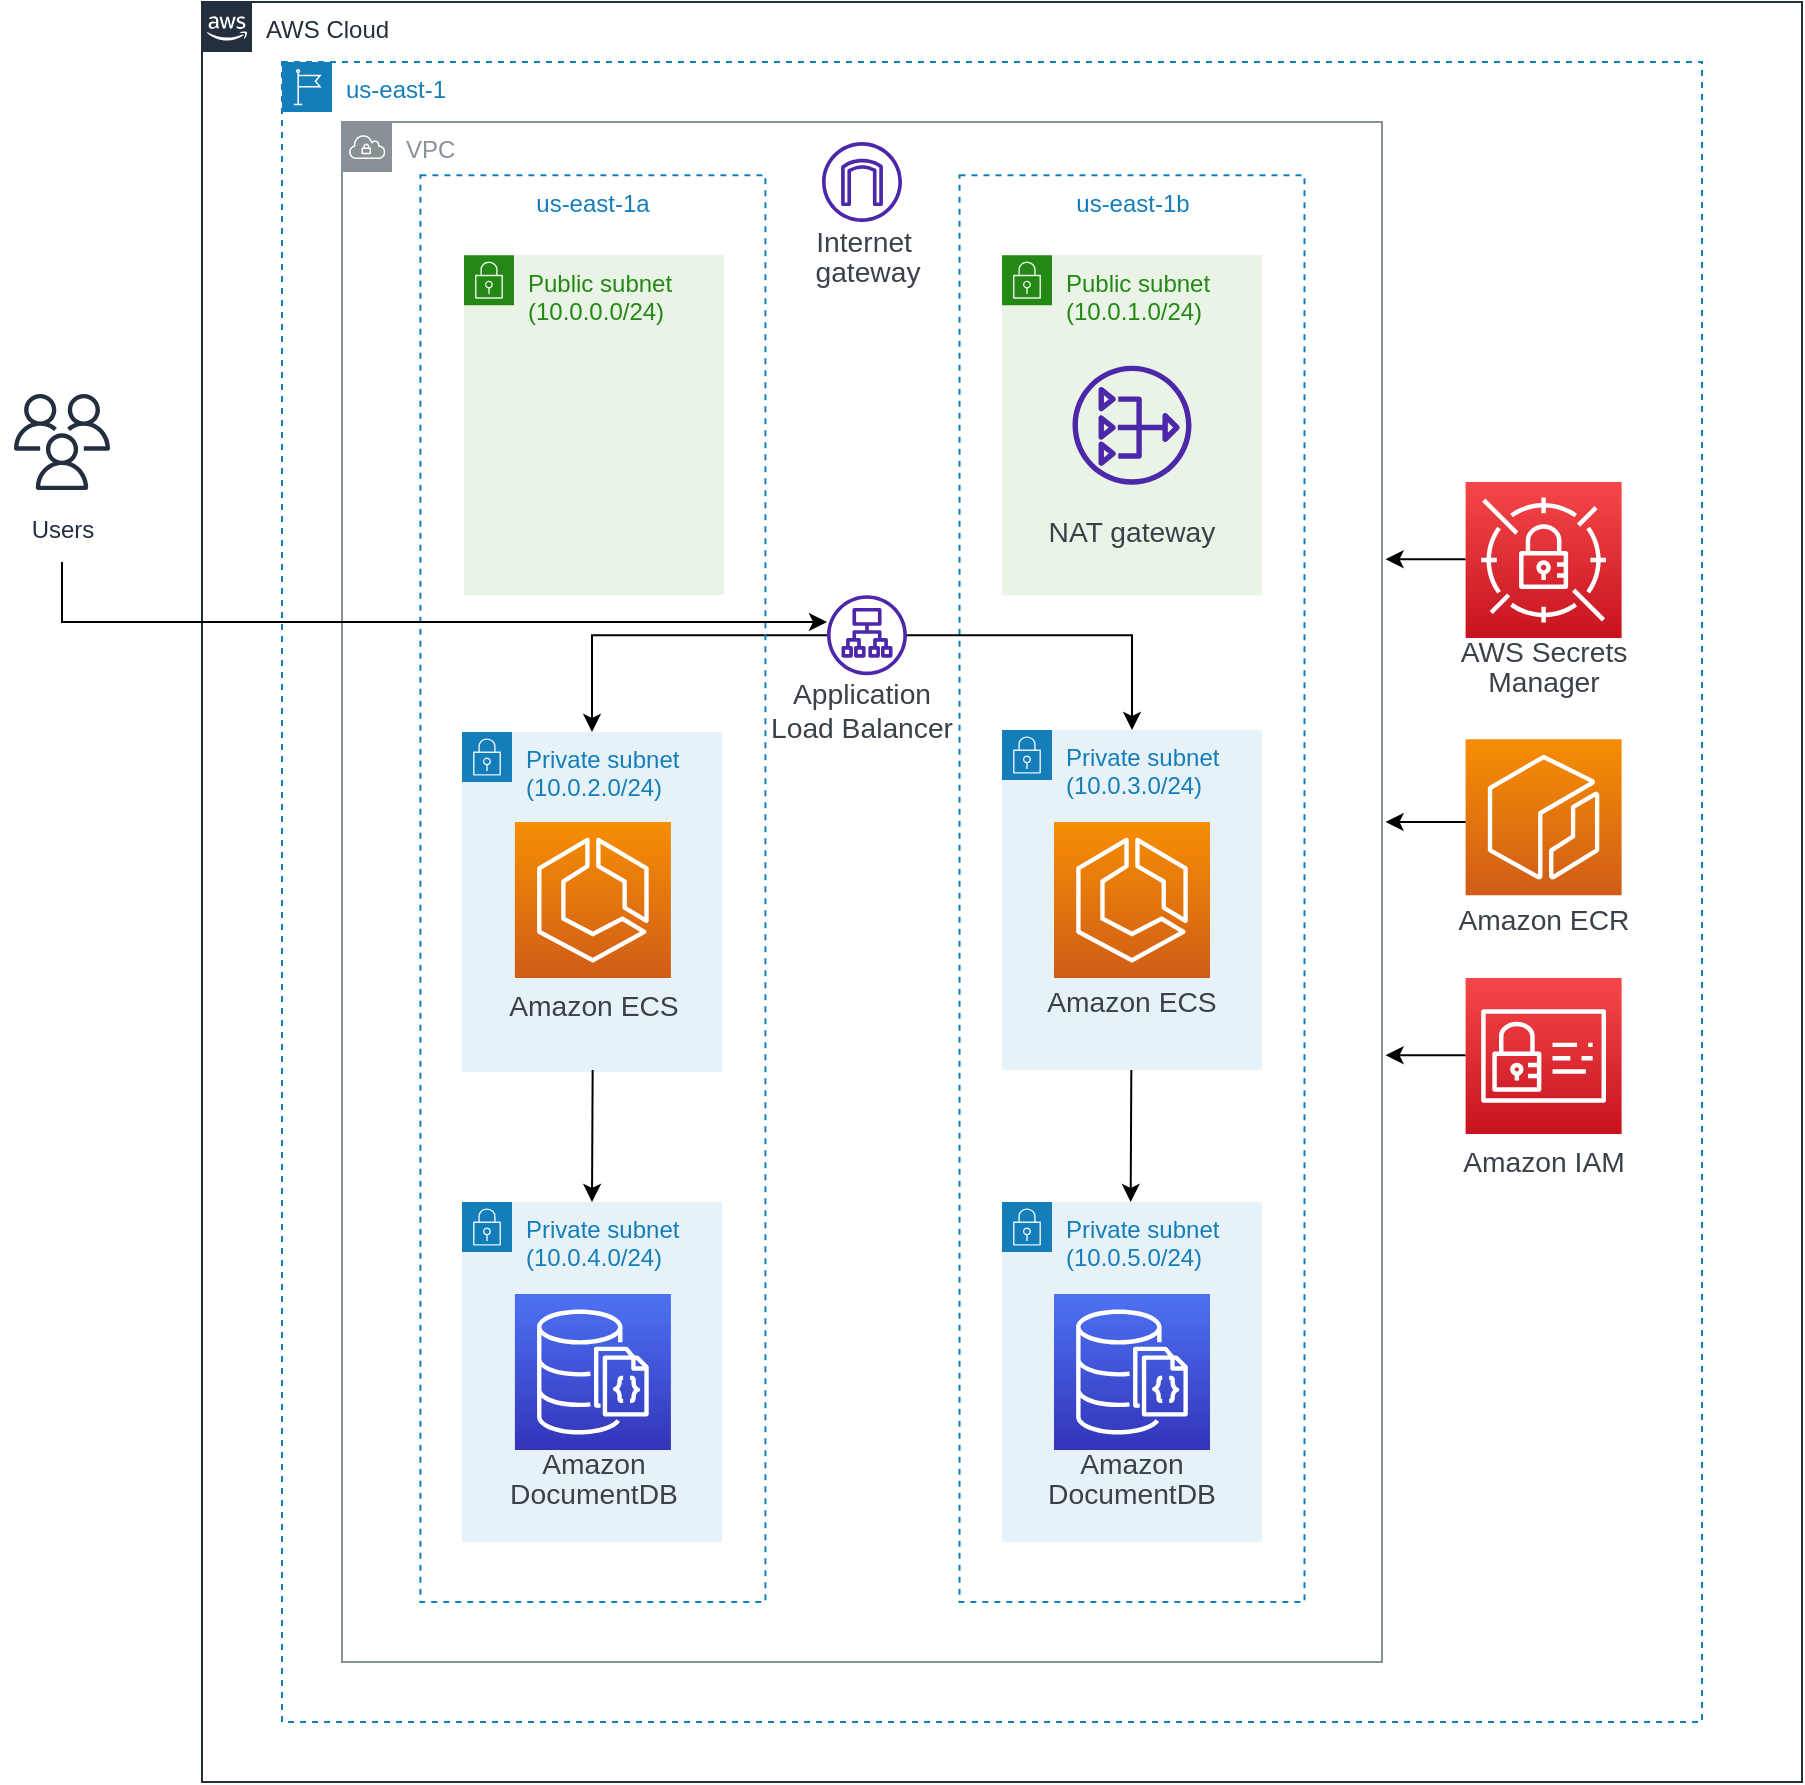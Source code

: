 <mxfile version="21.6.8" type="device">
  <diagram name="Page-1" id="dNMjxEWE6OLOWAnIZZ9g">
    <mxGraphModel dx="1266" dy="692" grid="1" gridSize="10" guides="1" tooltips="1" connect="1" arrows="1" fold="1" page="1" pageScale="1" pageWidth="850" pageHeight="1100" math="0" shadow="0">
      <root>
        <mxCell id="0" />
        <mxCell id="1" parent="0" />
        <mxCell id="4KngsPxyyKeknxrYJ8BE-71" value="Private subnet (10.0.4.0/24)" style="points=[[0,0],[0.25,0],[0.5,0],[0.75,0],[1,0],[1,0.25],[1,0.5],[1,0.75],[1,1],[0.75,1],[0.5,1],[0.25,1],[0,1],[0,0.75],[0,0.5],[0,0.25]];outlineConnect=0;gradientColor=none;html=1;whiteSpace=wrap;fontSize=12;fontStyle=0;container=1;pointerEvents=0;collapsible=0;recursiveResize=0;shape=mxgraph.aws4.group;grIcon=mxgraph.aws4.group_security_group;grStroke=0;strokeColor=#147EBA;fillColor=#E6F2F8;verticalAlign=top;align=left;spacingLeft=30;fontColor=#147EBA;dashed=0;" parent="1" vertex="1">
          <mxGeometry x="320" y="650" width="130" height="170" as="geometry" />
        </mxCell>
        <mxCell id="4KngsPxyyKeknxrYJ8BE-73" value="Private subnet (10.0.2.0/24)" style="points=[[0,0],[0.25,0],[0.5,0],[0.75,0],[1,0],[1,0.25],[1,0.5],[1,0.75],[1,1],[0.75,1],[0.5,1],[0.25,1],[0,1],[0,0.75],[0,0.5],[0,0.25]];outlineConnect=0;gradientColor=none;html=1;whiteSpace=wrap;fontSize=12;fontStyle=0;container=1;pointerEvents=0;collapsible=0;recursiveResize=0;shape=mxgraph.aws4.group;grIcon=mxgraph.aws4.group_security_group;grStroke=0;strokeColor=#147EBA;fillColor=#E6F2F8;verticalAlign=top;align=left;spacingLeft=30;fontColor=#147EBA;dashed=0;" parent="1" vertex="1">
          <mxGeometry x="320" y="415" width="130" height="170" as="geometry" />
        </mxCell>
        <mxCell id="4KngsPxyyKeknxrYJ8BE-5" value="AWS Cloud" style="points=[[0,0],[0.25,0],[0.5,0],[0.75,0],[1,0],[1,0.25],[1,0.5],[1,0.75],[1,1],[0.75,1],[0.5,1],[0.25,1],[0,1],[0,0.75],[0,0.5],[0,0.25]];outlineConnect=0;gradientColor=none;html=1;whiteSpace=wrap;fontSize=12;fontStyle=0;container=0;pointerEvents=0;collapsible=0;recursiveResize=0;shape=mxgraph.aws4.group;grIcon=mxgraph.aws4.group_aws_cloud_alt;strokeColor=#232F3E;fillColor=none;verticalAlign=top;align=left;spacingLeft=30;fontColor=#232F3E;dashed=0;" parent="1" vertex="1">
          <mxGeometry x="190" y="50" width="800" height="890" as="geometry" />
        </mxCell>
        <mxCell id="4KngsPxyyKeknxrYJ8BE-105" style="edgeStyle=orthogonalEdgeStyle;rounded=0;orthogonalLoop=1;jettySize=auto;html=1;" parent="1" source="4KngsPxyyKeknxrYJ8BE-100" target="4KngsPxyyKeknxrYJ8BE-73" edge="1">
          <mxGeometry relative="1" as="geometry">
            <mxPoint x="108" y="516" as="sourcePoint" />
            <mxPoint x="303" y="648" as="targetPoint" />
            <Array as="points">
              <mxPoint x="385" y="367" />
            </Array>
          </mxGeometry>
        </mxCell>
        <mxCell id="4KngsPxyyKeknxrYJ8BE-114" value="Users" style="sketch=0;outlineConnect=0;fontColor=#232F3E;gradientColor=none;strokeColor=#232F3E;fillColor=#ffffff;dashed=0;verticalLabelPosition=bottom;verticalAlign=top;align=center;html=1;fontSize=12;fontStyle=0;aspect=fixed;shape=mxgraph.aws4.resourceIcon;resIcon=mxgraph.aws4.users;" parent="1" vertex="1">
          <mxGeometry x="90" y="240" width="60" height="60" as="geometry" />
        </mxCell>
        <mxCell id="4KngsPxyyKeknxrYJ8BE-63" value="us-east-1" style="points=[[0,0],[0.25,0],[0.5,0],[0.75,0],[1,0],[1,0.25],[1,0.5],[1,0.75],[1,1],[0.75,1],[0.5,1],[0.25,1],[0,1],[0,0.75],[0,0.5],[0,0.25]];outlineConnect=0;gradientColor=none;html=1;whiteSpace=wrap;fontSize=12;fontStyle=0;container=1;pointerEvents=0;collapsible=0;recursiveResize=0;shape=mxgraph.aws4.group;grIcon=mxgraph.aws4.group_region;strokeColor=#147EBA;fillColor=none;verticalAlign=top;align=left;spacingLeft=30;fontColor=#147EBA;dashed=1;" parent="1" vertex="1">
          <mxGeometry x="230" y="80" width="710" height="830" as="geometry" />
        </mxCell>
        <mxCell id="4KngsPxyyKeknxrYJ8BE-117" value="us-east-1b" style="fillColor=none;strokeColor=#147EBA;dashed=1;verticalAlign=top;fontStyle=0;fontColor=#147EBA;whiteSpace=wrap;html=1;" parent="4KngsPxyyKeknxrYJ8BE-63" vertex="1">
          <mxGeometry x="338.75" y="56.58" width="172.5" height="713.42" as="geometry" />
        </mxCell>
        <mxCell id="4KngsPxyyKeknxrYJ8BE-74" value="us-east-1a" style="fillColor=none;strokeColor=#147EBA;dashed=1;verticalAlign=top;fontStyle=0;fontColor=#147EBA;whiteSpace=wrap;html=1;" parent="4KngsPxyyKeknxrYJ8BE-63" vertex="1">
          <mxGeometry x="69.2" y="56.58" width="172.5" height="713.42" as="geometry" />
        </mxCell>
        <mxCell id="4KngsPxyyKeknxrYJ8BE-80" value="VPC" style="sketch=0;outlineConnect=0;gradientColor=none;html=1;whiteSpace=wrap;fontSize=12;fontStyle=0;shape=mxgraph.aws4.group;grIcon=mxgraph.aws4.group_vpc;strokeColor=#879196;fillColor=none;verticalAlign=top;align=left;spacingLeft=30;fontColor=#879196;dashed=0;" parent="4KngsPxyyKeknxrYJ8BE-63" vertex="1">
          <mxGeometry x="30" y="30" width="520" height="770" as="geometry" />
        </mxCell>
        <mxCell id="4KngsPxyyKeknxrYJ8BE-83" value="Private subnet (10.0.5.0/24)" style="points=[[0,0],[0.25,0],[0.5,0],[0.75,0],[1,0],[1,0.25],[1,0.5],[1,0.75],[1,1],[0.75,1],[0.5,1],[0.25,1],[0,1],[0,0.75],[0,0.5],[0,0.25]];outlineConnect=0;gradientColor=none;html=1;whiteSpace=wrap;fontSize=12;fontStyle=0;container=1;pointerEvents=0;collapsible=0;recursiveResize=0;shape=mxgraph.aws4.group;grIcon=mxgraph.aws4.group_security_group;grStroke=0;strokeColor=#147EBA;fillColor=#E6F2F8;verticalAlign=top;align=left;spacingLeft=30;fontColor=#147EBA;dashed=0;" parent="4KngsPxyyKeknxrYJ8BE-63" vertex="1">
          <mxGeometry x="360" y="570" width="130" height="170" as="geometry" />
        </mxCell>
        <mxCell id="4KngsPxyyKeknxrYJ8BE-92" value="&lt;div style=&quot;font-size: 1px&quot;&gt;&lt;p style=&quot;align:center;margin-left:0;margin-right:0;margin-top:0px;margin-bottom:0px;text-indent:0;valign:middle;direction:ltr;&quot;&gt;&lt;font style=&quot;font-size:14.11px;font-family:Arial;color:#3a414a;direction:ltr;letter-spacing:0px;line-height:100%;opacity:1&quot;&gt;Amazon DocumentDB&lt;/font&gt;&lt;/p&gt;&lt;/div&gt;" style="text;vsdxID=62;fillColor=none;gradientColor=none;strokeColor=none;spacingTop=-3;spacingBottom=-3;spacingLeft=-3;spacingRight=-3;points=[[0,0.5,0],[1,0.5,0],[0.5,1,0],[0.5,0,0],[0,1,0]];labelBackgroundColor=none;rounded=1;html=1;whiteSpace=wrap;verticalAlign=middle;align=center;;html=1;" parent="4KngsPxyyKeknxrYJ8BE-83" vertex="1">
          <mxGeometry x="14.2" y="124" width="101.6" height="28.58" as="geometry" />
        </mxCell>
        <mxCell id="4KngsPxyyKeknxrYJ8BE-85" value="" style="sketch=0;points=[[0,0,0],[0.25,0,0],[0.5,0,0],[0.75,0,0],[1,0,0],[0,1,0],[0.25,1,0],[0.5,1,0],[0.75,1,0],[1,1,0],[0,0.25,0],[0,0.5,0],[0,0.75,0],[1,0.25,0],[1,0.5,0],[1,0.75,0]];outlineConnect=0;fontColor=#232F3E;gradientColor=#F54749;gradientDirection=north;fillColor=#C7131F;strokeColor=#ffffff;dashed=0;verticalLabelPosition=bottom;verticalAlign=top;align=center;html=1;fontSize=12;fontStyle=0;aspect=fixed;shape=mxgraph.aws4.resourceIcon;resIcon=mxgraph.aws4.secrets_manager;" parent="4KngsPxyyKeknxrYJ8BE-63" vertex="1">
          <mxGeometry x="591.8" y="210" width="78" height="78" as="geometry" />
        </mxCell>
        <mxCell id="4KngsPxyyKeknxrYJ8BE-86" value="" style="sketch=0;points=[[0,0,0],[0.25,0,0],[0.5,0,0],[0.75,0,0],[1,0,0],[0,1,0],[0.25,1,0],[0.5,1,0],[0.75,1,0],[1,1,0],[0,0.25,0],[0,0.5,0],[0,0.75,0],[1,0.25,0],[1,0.5,0],[1,0.75,0]];outlineConnect=0;fontColor=#232F3E;gradientColor=#F78E04;gradientDirection=north;fillColor=#D05C17;strokeColor=#ffffff;dashed=0;verticalLabelPosition=bottom;verticalAlign=top;align=center;html=1;fontSize=12;fontStyle=0;aspect=fixed;shape=mxgraph.aws4.resourceIcon;resIcon=mxgraph.aws4.ecr;" parent="4KngsPxyyKeknxrYJ8BE-63" vertex="1">
          <mxGeometry x="591.8" y="338.58" width="78" height="78" as="geometry" />
        </mxCell>
        <mxCell id="4KngsPxyyKeknxrYJ8BE-87" value="&lt;div style=&quot;font-size: 1px&quot;&gt;&lt;p style=&quot;align:center;margin-left:0;margin-right:0;margin-top:0px;margin-bottom:0px;text-indent:0;valign:middle;direction:ltr;&quot;&gt;&lt;font style=&quot;font-size:14.11px;font-family:Arial;color:#3a414a;direction:ltr;letter-spacing:0px;line-height:100%;opacity:1&quot;&gt;AWS Secrets Manager&lt;/font&gt;&lt;/p&gt;&lt;/div&gt;" style="text;vsdxID=62;fillColor=none;gradientColor=none;strokeColor=none;spacingTop=-3;spacingBottom=-3;spacingLeft=-3;spacingRight=-3;points=[[0,0.5,0],[1,0.5,0],[0.5,1,0],[0.5,0,0],[0,1,0]];labelBackgroundColor=none;rounded=1;html=1;whiteSpace=wrap;verticalAlign=middle;align=center;;html=1;" parent="4KngsPxyyKeknxrYJ8BE-63" vertex="1">
          <mxGeometry x="580" y="288" width="101.6" height="28.58" as="geometry" />
        </mxCell>
        <mxCell id="4KngsPxyyKeknxrYJ8BE-88" value="" style="sketch=0;points=[[0,0,0],[0.25,0,0],[0.5,0,0],[0.75,0,0],[1,0,0],[0,1,0],[0.25,1,0],[0.5,1,0],[0.75,1,0],[1,1,0],[0,0.25,0],[0,0.5,0],[0,0.75,0],[1,0.25,0],[1,0.5,0],[1,0.75,0]];outlineConnect=0;fontColor=#232F3E;gradientColor=#F54749;gradientDirection=north;fillColor=#C7131F;strokeColor=#ffffff;dashed=0;verticalLabelPosition=bottom;verticalAlign=top;align=center;html=1;fontSize=12;fontStyle=0;aspect=fixed;shape=mxgraph.aws4.resourceIcon;resIcon=mxgraph.aws4.identity_and_access_management;" parent="4KngsPxyyKeknxrYJ8BE-63" vertex="1">
          <mxGeometry x="591.8" y="458" width="78" height="78" as="geometry" />
        </mxCell>
        <mxCell id="4KngsPxyyKeknxrYJ8BE-90" value="&lt;div style=&quot;font-size: 1px&quot;&gt;&lt;p style=&quot;align:center;margin-left:0;margin-right:0;margin-top:0px;margin-bottom:0px;text-indent:0;valign:middle;direction:ltr;&quot;&gt;&lt;font style=&quot;font-size:14.11px;font-family:Arial;color:#3a414a;direction:ltr;letter-spacing:0px;line-height:100%;opacity:1&quot;&gt;Amazon ECS&lt;/font&gt;&lt;/p&gt;&lt;/div&gt;" style="text;vsdxID=62;fillColor=none;gradientColor=none;strokeColor=none;spacingTop=-3;spacingBottom=-3;spacingLeft=-3;spacingRight=-3;points=[[0,0.5,0],[1,0.5,0],[0.5,1,0],[0.5,0,0],[0,1,0]];labelBackgroundColor=none;rounded=1;html=1;whiteSpace=wrap;verticalAlign=middle;align=center;;html=1;" parent="4KngsPxyyKeknxrYJ8BE-63" vertex="1">
          <mxGeometry x="105.2" y="458" width="101.6" height="28.58" as="geometry" />
        </mxCell>
        <mxCell id="4KngsPxyyKeknxrYJ8BE-91" value="&lt;div style=&quot;font-size: 1px&quot;&gt;&lt;p style=&quot;align:center;margin-left:0;margin-right:0;margin-top:0px;margin-bottom:0px;text-indent:0;valign:middle;direction:ltr;&quot;&gt;&lt;font style=&quot;font-size:14.11px;font-family:Arial;color:#3a414a;direction:ltr;letter-spacing:0px;line-height:100%;opacity:1&quot;&gt;Amazon DocumentDB&lt;/font&gt;&lt;/p&gt;&lt;/div&gt;" style="text;vsdxID=62;fillColor=none;gradientColor=none;strokeColor=none;spacingTop=-3;spacingBottom=-3;spacingLeft=-3;spacingRight=-3;points=[[0,0.5,0],[1,0.5,0],[0.5,1,0],[0.5,0,0],[0,1,0]];labelBackgroundColor=none;rounded=1;html=1;whiteSpace=wrap;verticalAlign=middle;align=center;;html=1;" parent="4KngsPxyyKeknxrYJ8BE-63" vertex="1">
          <mxGeometry x="105.2" y="694" width="101.6" height="28.58" as="geometry" />
        </mxCell>
        <mxCell id="4KngsPxyyKeknxrYJ8BE-98" value="" style="sketch=0;outlineConnect=0;fontColor=#232F3E;gradientColor=none;fillColor=#4D27AA;strokeColor=none;dashed=0;verticalLabelPosition=bottom;verticalAlign=top;align=center;html=1;fontSize=12;fontStyle=0;aspect=fixed;pointerEvents=1;shape=mxgraph.aws4.internet_gateway;" parent="4KngsPxyyKeknxrYJ8BE-63" vertex="1">
          <mxGeometry x="270" y="40" width="40" height="40" as="geometry" />
        </mxCell>
        <mxCell id="4KngsPxyyKeknxrYJ8BE-99" value="&lt;div style=&quot;font-size: 1px&quot;&gt;&lt;p style=&quot;align:center;margin-left:0;margin-right:0;margin-top:0px;margin-bottom:0px;text-indent:0;valign:middle;direction:ltr;&quot;&gt;&lt;font style=&quot;font-size:14.11px;font-family:Arial;color:#3a414a;direction:ltr;letter-spacing:0px;line-height:100%;opacity:1&quot;&gt;Internet&amp;nbsp;&lt;/font&gt;&lt;/p&gt;&lt;p style=&quot;align:center;margin-left:0;margin-right:0;margin-top:0px;margin-bottom:0px;text-indent:0;valign:middle;direction:ltr;&quot;&gt;&lt;font style=&quot;font-size:14.11px;font-family:Arial;color:#3a414a;direction:ltr;letter-spacing:0px;line-height:100%;opacity:1&quot;&gt;gateway&lt;/font&gt;&lt;/p&gt;&lt;/div&gt;" style="text;vsdxID=62;fillColor=none;gradientColor=none;strokeColor=none;spacingTop=-3;spacingBottom=-3;spacingLeft=-3;spacingRight=-3;points=[[0,0.5,0],[1,0.5,0],[0.5,1,0],[0.5,0,0],[0,1,0]];labelBackgroundColor=none;rounded=1;html=1;whiteSpace=wrap;verticalAlign=middle;align=center;;html=1;" parent="4KngsPxyyKeknxrYJ8BE-63" vertex="1">
          <mxGeometry x="241.7" y="82.84" width="101.6" height="28.58" as="geometry" />
        </mxCell>
        <mxCell id="4KngsPxyyKeknxrYJ8BE-100" value="" style="sketch=0;outlineConnect=0;fontColor=#232F3E;gradientColor=none;fillColor=#4D27AA;strokeColor=none;dashed=0;verticalLabelPosition=bottom;verticalAlign=top;align=center;html=1;fontSize=12;fontStyle=0;aspect=fixed;pointerEvents=1;shape=mxgraph.aws4.application_load_balancer;" parent="4KngsPxyyKeknxrYJ8BE-63" vertex="1">
          <mxGeometry x="272.5" y="266.58" width="40" height="40" as="geometry" />
        </mxCell>
        <mxCell id="4KngsPxyyKeknxrYJ8BE-101" value="&lt;div style=&quot;&quot;&gt;&lt;p style=&quot;margin: 0px; text-indent: 0px; direction: ltr;&quot;&gt;&lt;font face=&quot;Arial&quot; color=&quot;#3a414a&quot;&gt;&lt;span style=&quot;font-size: 14.11px;&quot;&gt;Application&lt;/span&gt;&lt;/font&gt;&lt;/p&gt;&lt;p style=&quot;margin: 0px; text-indent: 0px; direction: ltr;&quot;&gt;&lt;font face=&quot;Arial&quot; color=&quot;#3a414a&quot;&gt;&lt;span style=&quot;font-size: 14.11px;&quot;&gt;Load Balancer&lt;/span&gt;&lt;/font&gt;&lt;/p&gt;&lt;/div&gt;" style="text;vsdxID=62;fillColor=none;gradientColor=none;strokeColor=none;spacingTop=-3;spacingBottom=-3;spacingLeft=-3;spacingRight=-3;points=[[0,0.5,0],[1,0.5,0],[0.5,1,0],[0.5,0,0],[0,1,0]];labelBackgroundColor=none;rounded=1;html=1;whiteSpace=wrap;verticalAlign=middle;align=center;;html=1;" parent="4KngsPxyyKeknxrYJ8BE-63" vertex="1">
          <mxGeometry x="239.2" y="310.0" width="101.6" height="28.58" as="geometry" />
        </mxCell>
        <mxCell id="4KngsPxyyKeknxrYJ8BE-72" value="Private subnet (10.0.3.0/24)" style="points=[[0,0],[0.25,0],[0.5,0],[0.75,0],[1,0],[1,0.25],[1,0.5],[1,0.75],[1,1],[0.75,1],[0.5,1],[0.25,1],[0,1],[0,0.75],[0,0.5],[0,0.25]];outlineConnect=0;gradientColor=none;html=1;whiteSpace=wrap;fontSize=12;fontStyle=0;container=1;pointerEvents=0;collapsible=0;recursiveResize=0;shape=mxgraph.aws4.group;grIcon=mxgraph.aws4.group_security_group;grStroke=0;strokeColor=#147EBA;fillColor=#E6F2F8;verticalAlign=top;align=left;spacingLeft=30;fontColor=#147EBA;dashed=0;" parent="4KngsPxyyKeknxrYJ8BE-63" vertex="1">
          <mxGeometry x="360" y="334" width="130" height="170" as="geometry" />
        </mxCell>
        <mxCell id="4KngsPxyyKeknxrYJ8BE-89" value="&lt;div style=&quot;font-size: 1px&quot;&gt;&lt;p style=&quot;align:center;margin-left:0;margin-right:0;margin-top:0px;margin-bottom:0px;text-indent:0;valign:middle;direction:ltr;&quot;&gt;&lt;font style=&quot;font-size:14.11px;font-family:Arial;color:#3a414a;direction:ltr;letter-spacing:0px;line-height:100%;opacity:1&quot;&gt;Amazon ECS&lt;/font&gt;&lt;/p&gt;&lt;/div&gt;" style="text;vsdxID=62;fillColor=none;gradientColor=none;strokeColor=none;spacingTop=-3;spacingBottom=-3;spacingLeft=-3;spacingRight=-3;points=[[0,0.5,0],[1,0.5,0],[0.5,1,0],[0.5,0,0],[0,1,0]];labelBackgroundColor=none;rounded=1;html=1;whiteSpace=wrap;verticalAlign=middle;align=center;;html=1;" parent="4KngsPxyyKeknxrYJ8BE-72" vertex="1">
          <mxGeometry x="14.2" y="122" width="101.6" height="28.58" as="geometry" />
        </mxCell>
        <mxCell id="4KngsPxyyKeknxrYJ8BE-70" value="Public subnet (10.0.1.0/24)" style="points=[[0,0],[0.25,0],[0.5,0],[0.75,0],[1,0],[1,0.25],[1,0.5],[1,0.75],[1,1],[0.75,1],[0.5,1],[0.25,1],[0,1],[0,0.75],[0,0.5],[0,0.25]];outlineConnect=0;gradientColor=none;html=1;whiteSpace=wrap;fontSize=12;fontStyle=0;container=1;pointerEvents=0;collapsible=0;recursiveResize=0;shape=mxgraph.aws4.group;grIcon=mxgraph.aws4.group_security_group;grStroke=0;strokeColor=#248814;fillColor=#E9F3E6;verticalAlign=top;align=left;spacingLeft=30;fontColor=#248814;dashed=0;" parent="4KngsPxyyKeknxrYJ8BE-63" vertex="1">
          <mxGeometry x="360" y="96.58" width="130" height="170" as="geometry" />
        </mxCell>
        <mxCell id="4KngsPxyyKeknxrYJ8BE-93" value="&lt;div style=&quot;font-size: 1px&quot;&gt;&lt;p style=&quot;align:center;margin-left:0;margin-right:0;margin-top:0px;margin-bottom:0px;text-indent:0;valign:middle;direction:ltr;&quot;&gt;&lt;font style=&quot;font-size:14.11px;font-family:Arial;color:#3a414a;direction:ltr;letter-spacing:0px;line-height:100%;opacity:1&quot;&gt;NAT gateway&lt;/font&gt;&lt;/p&gt;&lt;/div&gt;" style="text;vsdxID=62;fillColor=none;gradientColor=none;strokeColor=none;spacingTop=-3;spacingBottom=-3;spacingLeft=-3;spacingRight=-3;points=[[0,0.5,0],[1,0.5,0],[0.5,1,0],[0.5,0,0],[0,1,0]];labelBackgroundColor=none;rounded=1;html=1;whiteSpace=wrap;verticalAlign=middle;align=center;;html=1;" parent="4KngsPxyyKeknxrYJ8BE-70" vertex="1">
          <mxGeometry x="14.2" y="124.0" width="101.6" height="28.58" as="geometry" />
        </mxCell>
        <mxCell id="4KngsPxyyKeknxrYJ8BE-75" value="" style="sketch=0;outlineConnect=0;fontColor=#232F3E;gradientColor=none;fillColor=#4D27AA;strokeColor=none;dashed=0;verticalLabelPosition=bottom;verticalAlign=top;align=center;html=1;fontSize=12;fontStyle=0;aspect=fixed;pointerEvents=1;shape=mxgraph.aws4.nat_gateway;" parent="4KngsPxyyKeknxrYJ8BE-70" vertex="1">
          <mxGeometry x="35.25" y="55.25" width="59.5" height="59.5" as="geometry" />
        </mxCell>
        <mxCell id="4KngsPxyyKeknxrYJ8BE-107" style="edgeStyle=orthogonalEdgeStyle;rounded=0;orthogonalLoop=1;jettySize=auto;html=1;entryX=0.5;entryY=0;entryDx=0;entryDy=0;" parent="4KngsPxyyKeknxrYJ8BE-63" source="4KngsPxyyKeknxrYJ8BE-100" target="4KngsPxyyKeknxrYJ8BE-72" edge="1">
          <mxGeometry relative="1" as="geometry">
            <Array as="points" />
            <mxPoint x="290" y="747.86" as="sourcePoint" />
            <mxPoint x="433.367" y="339.93" as="targetPoint" />
          </mxGeometry>
        </mxCell>
        <mxCell id="4KngsPxyyKeknxrYJ8BE-69" value="Public subnet (10.0.0.0/24)" style="points=[[0,0],[0.25,0],[0.5,0],[0.75,0],[1,0],[1,0.25],[1,0.5],[1,0.75],[1,1],[0.75,1],[0.5,1],[0.25,1],[0,1],[0,0.75],[0,0.5],[0,0.25]];outlineConnect=0;gradientColor=none;html=1;whiteSpace=wrap;fontSize=12;fontStyle=0;container=1;pointerEvents=0;collapsible=0;recursiveResize=0;shape=mxgraph.aws4.group;grIcon=mxgraph.aws4.group_security_group;grStroke=0;strokeColor=#248814;fillColor=#E9F3E6;verticalAlign=top;align=left;spacingLeft=30;fontColor=#248814;dashed=0;" parent="4KngsPxyyKeknxrYJ8BE-63" vertex="1">
          <mxGeometry x="91" y="96.58" width="130" height="170" as="geometry" />
        </mxCell>
        <mxCell id="4KngsPxyyKeknxrYJ8BE-111" value="" style="endArrow=classic;html=1;rounded=0;" parent="4KngsPxyyKeknxrYJ8BE-63" edge="1">
          <mxGeometry width="50" height="50" relative="1" as="geometry">
            <mxPoint x="155.33" y="504" as="sourcePoint" />
            <mxPoint x="155" y="570" as="targetPoint" />
          </mxGeometry>
        </mxCell>
        <mxCell id="4KngsPxyyKeknxrYJ8BE-112" value="" style="endArrow=classic;html=1;rounded=0;" parent="4KngsPxyyKeknxrYJ8BE-63" edge="1">
          <mxGeometry width="50" height="50" relative="1" as="geometry">
            <mxPoint x="424.66" y="504" as="sourcePoint" />
            <mxPoint x="424.33" y="570" as="targetPoint" />
          </mxGeometry>
        </mxCell>
        <mxCell id="4KngsPxyyKeknxrYJ8BE-118" value="&lt;div style=&quot;&quot;&gt;&lt;p style=&quot;margin: 0px; text-indent: 0px; direction: ltr;&quot;&gt;&lt;font face=&quot;Arial&quot; color=&quot;#3a414a&quot;&gt;&lt;span style=&quot;font-size: 14.11px;&quot;&gt;Amazon ECR&lt;/span&gt;&lt;/font&gt;&lt;/p&gt;&lt;/div&gt;" style="text;vsdxID=62;fillColor=none;gradientColor=none;strokeColor=none;spacingTop=-3;spacingBottom=-3;spacingLeft=-3;spacingRight=-3;points=[[0,0.5,0],[1,0.5,0],[0.5,1,0],[0.5,0,0],[0,1,0]];labelBackgroundColor=none;rounded=1;html=1;whiteSpace=wrap;verticalAlign=middle;align=center;;html=1;" parent="4KngsPxyyKeknxrYJ8BE-63" vertex="1">
          <mxGeometry x="580" y="414.58" width="101.6" height="28.58" as="geometry" />
        </mxCell>
        <mxCell id="4KngsPxyyKeknxrYJ8BE-119" value="&lt;div style=&quot;&quot;&gt;&lt;p style=&quot;margin: 0px; text-indent: 0px; direction: ltr;&quot;&gt;&lt;font face=&quot;Arial&quot; color=&quot;#3a414a&quot;&gt;&lt;span style=&quot;font-size: 14.11px;&quot;&gt;Amazon IAM&lt;/span&gt;&lt;/font&gt;&lt;/p&gt;&lt;/div&gt;" style="text;vsdxID=62;fillColor=none;gradientColor=none;strokeColor=none;spacingTop=-3;spacingBottom=-3;spacingLeft=-3;spacingRight=-3;points=[[0,0.5,0],[1,0.5,0],[0.5,1,0],[0.5,0,0],[0,1,0]];labelBackgroundColor=none;rounded=1;html=1;whiteSpace=wrap;verticalAlign=middle;align=center;;html=1;" parent="4KngsPxyyKeknxrYJ8BE-63" vertex="1">
          <mxGeometry x="580" y="536" width="101.6" height="28.58" as="geometry" />
        </mxCell>
        <mxCell id="4KngsPxyyKeknxrYJ8BE-126" value="" style="endArrow=classic;html=1;rounded=0;" parent="4KngsPxyyKeknxrYJ8BE-63" edge="1">
          <mxGeometry width="50" height="50" relative="1" as="geometry">
            <mxPoint x="591.8" y="248.6" as="sourcePoint" />
            <mxPoint x="551.8" y="248.6" as="targetPoint" />
          </mxGeometry>
        </mxCell>
        <mxCell id="4KngsPxyyKeknxrYJ8BE-127" value="" style="endArrow=classic;html=1;rounded=0;" parent="4KngsPxyyKeknxrYJ8BE-63" edge="1">
          <mxGeometry width="50" height="50" relative="1" as="geometry">
            <mxPoint x="591.8" y="380" as="sourcePoint" />
            <mxPoint x="551.8" y="380" as="targetPoint" />
          </mxGeometry>
        </mxCell>
        <mxCell id="4KngsPxyyKeknxrYJ8BE-128" value="" style="endArrow=classic;html=1;rounded=0;" parent="4KngsPxyyKeknxrYJ8BE-63" edge="1">
          <mxGeometry width="50" height="50" relative="1" as="geometry">
            <mxPoint x="591.8" y="496.6" as="sourcePoint" />
            <mxPoint x="551.8" y="496.6" as="targetPoint" />
          </mxGeometry>
        </mxCell>
        <mxCell id="4_8X8kdxFPePiO15PJ0L-2" value="" style="sketch=0;points=[[0,0,0],[0.25,0,0],[0.5,0,0],[0.75,0,0],[1,0,0],[0,1,0],[0.25,1,0],[0.5,1,0],[0.75,1,0],[1,1,0],[0,0.25,0],[0,0.5,0],[0,0.75,0],[1,0.25,0],[1,0.5,0],[1,0.75,0]];outlineConnect=0;fontColor=#232F3E;gradientColor=#F78E04;gradientDirection=north;fillColor=#D05C17;strokeColor=#ffffff;dashed=0;verticalLabelPosition=bottom;verticalAlign=top;align=center;html=1;fontSize=12;fontStyle=0;aspect=fixed;shape=mxgraph.aws4.resourceIcon;resIcon=mxgraph.aws4.ecs;" parent="4KngsPxyyKeknxrYJ8BE-63" vertex="1">
          <mxGeometry x="116.45" y="380" width="78" height="78" as="geometry" />
        </mxCell>
        <mxCell id="4_8X8kdxFPePiO15PJ0L-1" value="" style="sketch=0;points=[[0,0,0],[0.25,0,0],[0.5,0,0],[0.75,0,0],[1,0,0],[0,1,0],[0.25,1,0],[0.5,1,0],[0.75,1,0],[1,1,0],[0,0.25,0],[0,0.5,0],[0,0.75,0],[1,0.25,0],[1,0.5,0],[1,0.75,0]];outlineConnect=0;fontColor=#232F3E;gradientColor=#F78E04;gradientDirection=north;fillColor=#D05C17;strokeColor=#ffffff;dashed=0;verticalLabelPosition=bottom;verticalAlign=top;align=center;html=1;fontSize=12;fontStyle=0;aspect=fixed;shape=mxgraph.aws4.resourceIcon;resIcon=mxgraph.aws4.ecs;" parent="4KngsPxyyKeknxrYJ8BE-63" vertex="1">
          <mxGeometry x="386" y="380" width="78" height="78" as="geometry" />
        </mxCell>
        <mxCell id="i6223egCj4m1ZTvvv_4e-1" value="" style="sketch=0;points=[[0,0,0],[0.25,0,0],[0.5,0,0],[0.75,0,0],[1,0,0],[0,1,0],[0.25,1,0],[0.5,1,0],[0.75,1,0],[1,1,0],[0,0.25,0],[0,0.5,0],[0,0.75,0],[1,0.25,0],[1,0.5,0],[1,0.75,0]];outlineConnect=0;fontColor=#232F3E;gradientColor=#4D72F3;gradientDirection=north;fillColor=#3334B9;strokeColor=#ffffff;dashed=0;verticalLabelPosition=bottom;verticalAlign=top;align=center;html=1;fontSize=12;fontStyle=0;aspect=fixed;shape=mxgraph.aws4.resourceIcon;resIcon=mxgraph.aws4.documentdb_with_mongodb_compatibility;" vertex="1" parent="4KngsPxyyKeknxrYJ8BE-63">
          <mxGeometry x="116.45" y="616" width="78" height="78" as="geometry" />
        </mxCell>
        <mxCell id="i6223egCj4m1ZTvvv_4e-2" value="" style="sketch=0;points=[[0,0,0],[0.25,0,0],[0.5,0,0],[0.75,0,0],[1,0,0],[0,1,0],[0.25,1,0],[0.5,1,0],[0.75,1,0],[1,1,0],[0,0.25,0],[0,0.5,0],[0,0.75,0],[1,0.25,0],[1,0.5,0],[1,0.75,0]];outlineConnect=0;fontColor=#232F3E;gradientColor=#4D72F3;gradientDirection=north;fillColor=#3334B9;strokeColor=#ffffff;dashed=0;verticalLabelPosition=bottom;verticalAlign=top;align=center;html=1;fontSize=12;fontStyle=0;aspect=fixed;shape=mxgraph.aws4.resourceIcon;resIcon=mxgraph.aws4.documentdb_with_mongodb_compatibility;" vertex="1" parent="4KngsPxyyKeknxrYJ8BE-63">
          <mxGeometry x="386" y="616" width="78" height="78" as="geometry" />
        </mxCell>
        <mxCell id="2CO0WkZjvYCx62Hysczg-1" style="edgeStyle=orthogonalEdgeStyle;rounded=0;orthogonalLoop=1;jettySize=auto;html=1;" parent="1" target="4KngsPxyyKeknxrYJ8BE-100" edge="1">
          <mxGeometry relative="1" as="geometry">
            <Array as="points">
              <mxPoint x="120" y="360" />
            </Array>
            <mxPoint x="120" y="330" as="sourcePoint" />
            <mxPoint x="522" y="346.58" as="targetPoint" />
          </mxGeometry>
        </mxCell>
      </root>
    </mxGraphModel>
  </diagram>
</mxfile>
